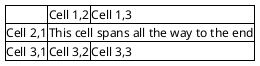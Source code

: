 {
  "sha1": "eeb38hddid80o4g7d6qcmiki7vt6245",
  "insertion": {
    "when": "2024-06-01T09:03:04.301Z",
    "user": "plantuml@gmail.com"
  }
}
@startsalt
{#
. | Cell 1,2 | Cell 1,3
Cell 2,1 | This cell spans all the way to the end| *
Cell 3,1 | Cell 3,2 | Cell 3,3
}
@endsalt
